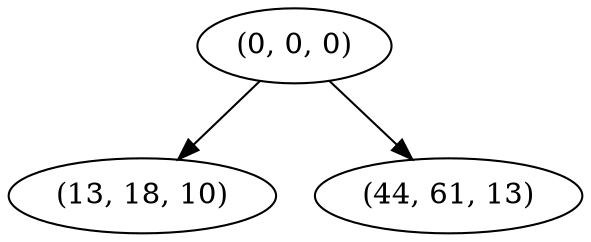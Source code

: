 digraph tree {
    "(0, 0, 0)";
    "(13, 18, 10)";
    "(44, 61, 13)";
    "(0, 0, 0)" -> "(13, 18, 10)";
    "(0, 0, 0)" -> "(44, 61, 13)";
}
